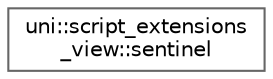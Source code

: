 digraph "类继承关系图"
{
 // LATEX_PDF_SIZE
  bgcolor="transparent";
  edge [fontname=Helvetica,fontsize=10,labelfontname=Helvetica,labelfontsize=10];
  node [fontname=Helvetica,fontsize=10,shape=box,height=0.2,width=0.4];
  rankdir="LR";
  Node0 [id="Node000000",label="uni::script_extensions\l_view::sentinel",height=0.2,width=0.4,color="grey40", fillcolor="white", style="filled",URL="$structuni_1_1script__extensions__view_1_1sentinel.html",tooltip=" "];
}
